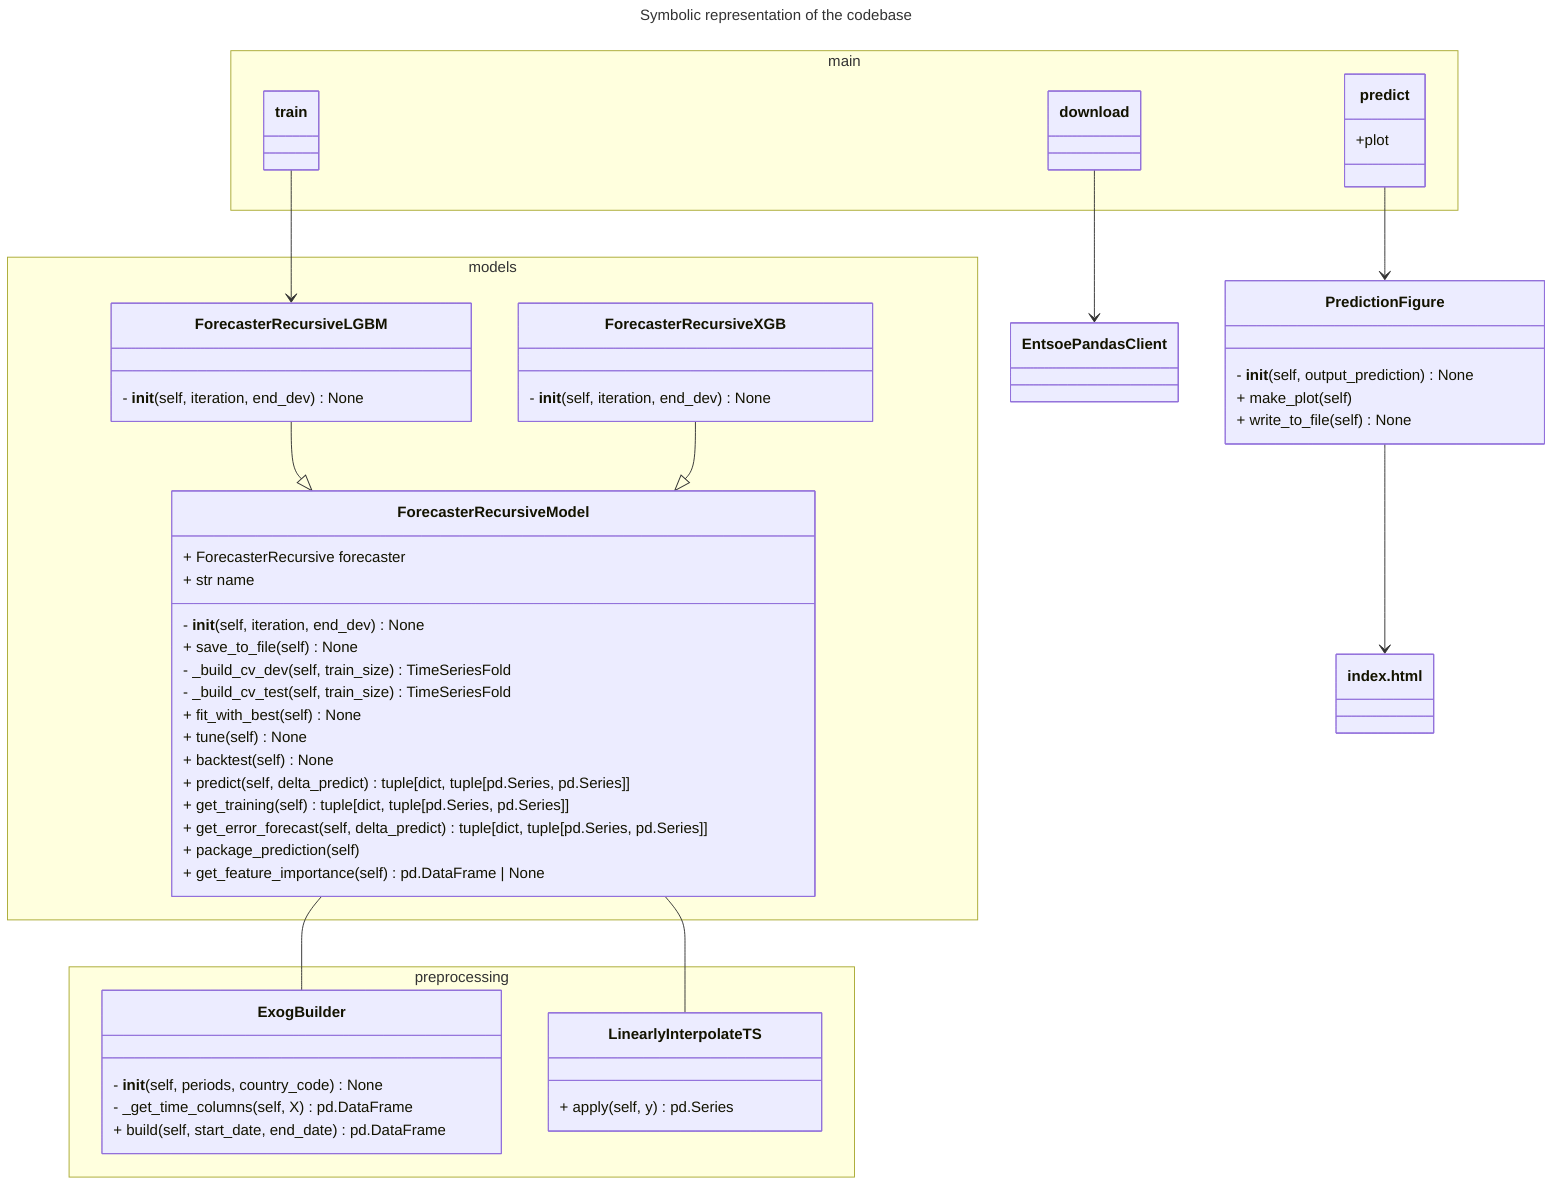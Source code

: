 ---
title: Symbolic representation of the codebase
---
classDiagram
    class PredictionFigure {
        - __init__(self, output_prediction) None
        + make_plot(self)
        + write_to_file(self) None
    }
    namespace preprocessing {

        class ExogBuilder {
            - __init__(self, periods, country_code) None
            - _get_time_columns(self, X) pd.DataFrame
            + build(self, start_date, end_date) pd.DataFrame
        }

        class LinearlyInterpolateTS {
            + apply(self, y) pd.Series
        }
    }
    namespace models {


        class ForecasterRecursiveModel {
            + ForecasterRecursive forecaster
            + str name
            - __init__(self, iteration, end_dev) None
            + save_to_file(self) None
            - _build_cv_dev(self, train_size) TimeSeriesFold
            - _build_cv_test(self, train_size) TimeSeriesFold
            + fit_with_best(self) None
            + tune(self) None
            + backtest(self) None
            + predict(self, delta_predict) tuple[dict, tuple[pd.Series, pd.Series]]
            + get_training(self) tuple[dict, tuple[pd.Series, pd.Series]]
            + get_error_forecast(self, delta_predict) tuple[dict, tuple[pd.Series, pd.Series]]
            + package_prediction(self)
            + get_feature_importance(self) pd.DataFrame | None
        }

        class ForecasterRecursiveLGBM {
            - __init__(self, iteration, end_dev) None
        }

        class ForecasterRecursiveXGB {
            - __init__(self, iteration, end_dev) None
        }
    }

    ForecasterRecursiveLGBM --|> ForecasterRecursiveModel

    ForecasterRecursiveXGB --|> ForecasterRecursiveModel


   namespace main {
       class download
       class train
       class predict { +plot }
   }

   class index["index.html"]
   class EntsoePandasClient
%%   note for EntsoePandasClient "External client connecting to Entsoe API"

    predict --> PredictionFigure
    PredictionFigure --> index
    download --> EntsoePandasClient
    train --> ForecasterRecursiveLGBM
    ForecasterRecursiveModel -- ExogBuilder
    ForecasterRecursiveModel -- LinearlyInterpolateTS